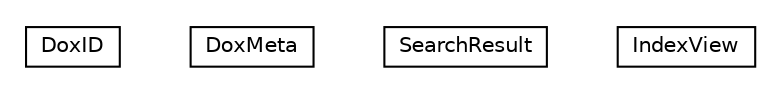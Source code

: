 #!/usr/local/bin/dot
#
# Class diagram 
# Generated by UMLGraph version R5_6-24-gf6e263 (http://www.umlgraph.org/)
#

digraph G {
	edge [fontname="Helvetica",fontsize=10,labelfontname="Helvetica",labelfontsize=10];
	node [fontname="Helvetica",fontsize=10,shape=plaintext];
	nodesep=0.25;
	ranksep=0.5;
	// net.trajano.doxdb.DoxID
	c0 [label=<<table title="net.trajano.doxdb.DoxID" border="0" cellborder="1" cellspacing="0" cellpadding="2" port="p" href="./DoxID.html">
		<tr><td><table border="0" cellspacing="0" cellpadding="1">
<tr><td align="center" balign="center"> DoxID </td></tr>
		</table></td></tr>
		</table>>, URL="./DoxID.html", fontname="Helvetica", fontcolor="black", fontsize=10.0];
	// net.trajano.doxdb.DoxMeta
	c1 [label=<<table title="net.trajano.doxdb.DoxMeta" border="0" cellborder="1" cellspacing="0" cellpadding="2" port="p" href="./DoxMeta.html">
		<tr><td><table border="0" cellspacing="0" cellpadding="1">
<tr><td align="center" balign="center"> DoxMeta </td></tr>
		</table></td></tr>
		</table>>, URL="./DoxMeta.html", fontname="Helvetica", fontcolor="black", fontsize=10.0];
	// net.trajano.doxdb.SearchResult
	c2 [label=<<table title="net.trajano.doxdb.SearchResult" border="0" cellborder="1" cellspacing="0" cellpadding="2" port="p" href="./SearchResult.html">
		<tr><td><table border="0" cellspacing="0" cellpadding="1">
<tr><td align="center" balign="center"> SearchResult </td></tr>
		</table></td></tr>
		</table>>, URL="./SearchResult.html", fontname="Helvetica", fontcolor="black", fontsize=10.0];
	// net.trajano.doxdb.IndexView
	c3 [label=<<table title="net.trajano.doxdb.IndexView" border="0" cellborder="1" cellspacing="0" cellpadding="2" port="p" href="./IndexView.html">
		<tr><td><table border="0" cellspacing="0" cellpadding="1">
<tr><td align="center" balign="center"> IndexView </td></tr>
		</table></td></tr>
		</table>>, URL="./IndexView.html", fontname="Helvetica", fontcolor="black", fontsize=10.0];
}

